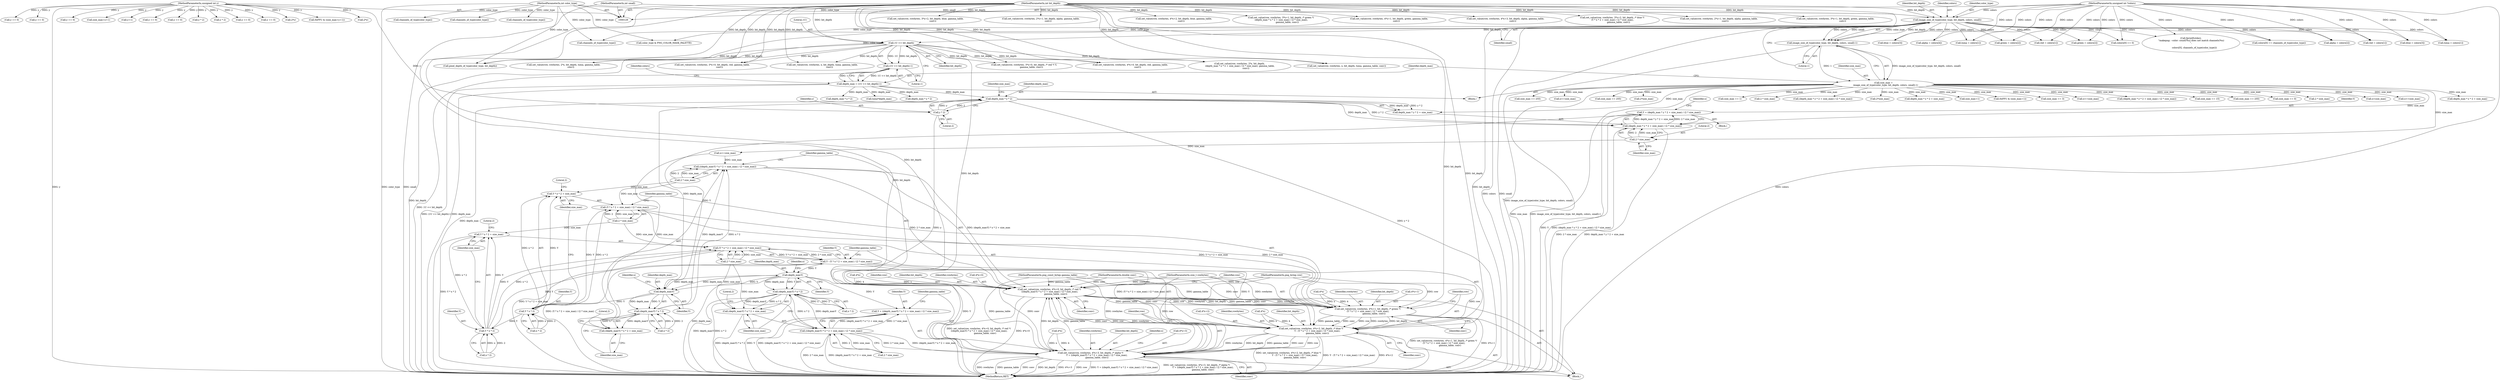 digraph "0_Android_9d4853418ab2f754c2b63e091c29c5529b8b86ca_14@integer" {
"1000659" [label="(Call,Y = (depth_max * y * 2 + size_max) / (2 * size_max))"];
"1000661" [label="(Call,(depth_max * y * 2 + size_max) / (2 * size_max))"];
"1000663" [label="(Call,depth_max * y * 2)"];
"1000155" [label="(Call,depth_max = (1U << bit_depth)-1)"];
"1000157" [label="(Call,(1U << bit_depth)-1)"];
"1000158" [label="(Call,1U << bit_depth)"];
"1000148" [label="(Call,image_size_of_type(color_type, bit_depth, colors, small))"];
"1000133" [label="(MethodParameterIn,int color_type)"];
"1000134" [label="(MethodParameterIn,int bit_depth)"];
"1000137" [label="(MethodParameterIn,unsigned int *colors)"];
"1000138" [label="(MethodParameterIn,int small)"];
"1000665" [label="(Call,y * 2)"];
"1000132" [label="(MethodParameterIn,unsigned int y)"];
"1000145" [label="(Call,size_max =\n      image_size_of_type(color_type, bit_depth, colors, small)-1)"];
"1000147" [label="(Call,image_size_of_type(color_type, bit_depth, colors, small)-1)"];
"1000669" [label="(Call,2 * size_max)"];
"1000695" [label="(Call,depth_max-Y)"];
"1000694" [label="(Call,(depth_max-Y) * x * 2)"];
"1000692" [label="(Call,((depth_max-Y) * x * 2 + size_max) / (2 * size_max))"];
"1000683" [label="(Call,set_value(row, rowbytes, 4*x+0, bit_depth, /* red */\n ((depth_max-Y) * x * 2 + size_max) / (2 * size_max),\n                  gamma_table, conv))"];
"1000707" [label="(Call,set_value(row, rowbytes, 4*x+1, bit_depth, /* green */\n (Y * x * 2 + size_max) / (2 * size_max),\n                  gamma_table, conv))"];
"1000729" [label="(Call,set_value(row, rowbytes, 4*x+2, bit_depth, /* blue */\n                  Y - (Y * x * 2 + size_max) / (2 * size_max),\n                  gamma_table, conv))"];
"1000753" [label="(Call,set_value(row, rowbytes, 4*x+3, bit_depth, /* alpha */\n                  Y + ((depth_max-Y) * x * 2 + size_max) / (2 * size_max),\n                  gamma_table, conv))"];
"1000693" [label="(Call,(depth_max-Y) * x * 2 + size_max)"];
"1000718" [label="(Call,Y * x * 2)"];
"1000716" [label="(Call,(Y * x * 2 + size_max) / (2 * size_max))"];
"1000717" [label="(Call,Y * x * 2 + size_max)"];
"1000742" [label="(Call,Y * x * 2)"];
"1000738" [label="(Call,Y - (Y * x * 2 + size_max) / (2 * size_max))"];
"1000767" [label="(Call,depth_max-Y)"];
"1000762" [label="(Call,Y + ((depth_max-Y) * x * 2 + size_max) / (2 * size_max))"];
"1000766" [label="(Call,(depth_max-Y) * x * 2)"];
"1000764" [label="(Call,((depth_max-Y) * x * 2 + size_max) / (2 * size_max))"];
"1000765" [label="(Call,(depth_max-Y) * x * 2 + size_max)"];
"1000740" [label="(Call,(Y * x * 2 + size_max) / (2 * size_max))"];
"1000741" [label="(Call,Y * x * 2 + size_max)"];
"1000432" [label="(Call,2*y)"];
"1000227" [label="(Call,y == 0)"];
"1000731" [label="(Identifier,rowbytes)"];
"1000686" [label="(Call,4*x+0)"];
"1000160" [label="(Identifier,bit_depth)"];
"1000577" [label="(Call,(depth_max * y * 2 + size_max) / (2 * size_max))"];
"1000693" [label="(Call,(depth_max-Y) * x * 2 + size_max)"];
"1000156" [label="(Identifier,depth_max)"];
"1000960" [label="(Call,green = colors[2])"];
"1000401" [label="(Call,y == 0)"];
"1000687" [label="(Call,4*x)"];
"1000330" [label="(Call,2*size_max)"];
"1000165" [label="(Identifier,colors)"];
"1000518" [label="(Call,depth_max * y * 2 + size_max)"];
"1000764" [label="(Call,((depth_max-Y) * x * 2 + size_max) / (2 * size_max))"];
"1000718" [label="(Call,Y * x * 2)"];
"1000152" [label="(Identifier,small)"];
"1000302" [label="(Call,size_max+1)"];
"1000765" [label="(Call,(depth_max-Y) * x * 2 + size_max)"];
"1001057" [label="(MethodReturn,RET)"];
"1000300" [label="(Call,0xFFU & (size_max+1))"];
"1000212" [label="(Call,size_max == 3)"];
"1000157" [label="(Call,(1U << bit_depth)-1)"];
"1000821" [label="(Call,x<=size_max)"];
"1000139" [label="(Block,)"];
"1001012" [label="(Call,set_value(row, rowbytes, 4*x+2, bit_depth, blue, gamma_table,\n                     conv))"];
"1001045" [label="(Call,fprintf(stderr,\n \"makepng: --color: count(%u) does not match channels(%u)\n\",\n\n          colors[0], channels_of_type(color_type)))"];
"1000727" [label="(Identifier,gamma_table)"];
"1000159" [label="(Literal,1U)"];
"1000747" [label="(Identifier,size_max)"];
"1000844" [label="(Call,alpha = colors[2])"];
"1000742" [label="(Call,Y * x * 2)"];
"1000723" [label="(Identifier,size_max)"];
"1000183" [label="(Call,y == 0)"];
"1000611" [label="(Call,set_value(row, rowbytes, 3*x+1, bit_depth, /* green */\n (depth_max * x * 2 + size_max) / (2 * size_max),\n                  gamma_table, conv))"];
"1000138" [label="(MethodParameterIn,int small)"];
"1000517" [label="(Call,(depth_max * y * 2 + size_max) / (2 * size_max))"];
"1000668" [label="(Identifier,size_max)"];
"1000778" [label="(Identifier,conv)"];
"1000346" [label="(Call,size_max+y+1)"];
"1001000" [label="(Call,set_value(row, rowbytes, 4*x+1, bit_depth, green, gamma_table,\n                     conv))"];
"1000348" [label="(Call,y+1)"];
"1000774" [label="(Call,2 * size_max)"];
"1000886" [label="(Call,red = colors[1])"];
"1000743" [label="(Identifier,Y)"];
"1000174" [label="(Call,pixel_depth_of_type(color_type, bit_depth))"];
"1000733" [label="(Call,4*x)"];
"1000361" [label="(Call,y == 0)"];
"1000137" [label="(MethodParameterIn,unsigned int *colors)"];
"1000234" [label="(Call,size_max == 15)"];
"1000972" [label="(Call,alpha = colors[4])"];
"1000697" [label="(Identifier,Y)"];
"1000452" [label="(Call,channels_of_type(color_type))"];
"1000744" [label="(Call,x * 2)"];
"1000763" [label="(Identifier,Y)"];
"1000716" [label="(Call,(Y * x * 2 + size_max) / (2 * size_max))"];
"1000147" [label="(Call,image_size_of_type(color_type, bit_depth, colors, small)-1)"];
"1000146" [label="(Identifier,size_max)"];
"1000838" [label="(Call,luma = colors[1])"];
"1000708" [label="(Identifier,row)"];
"1000375" [label="(Call,size_max == 255)"];
"1000684" [label="(Identifier,row)"];
"1000306" [label="(Call,size_max == 0)"];
"1000666" [label="(Identifier,y)"];
"1000525" [label="(Call,2 * size_max)"];
"1000751" [label="(Identifier,gamma_table)"];
"1000662" [label="(Call,depth_max * y * 2 + size_max)"];
"1000691" [label="(Identifier,bit_depth)"];
"1000696" [label="(Identifier,depth_max)"];
"1000710" [label="(Call,4*x+1)"];
"1001024" [label="(Call,set_value(row, rowbytes, 4*x+3, bit_depth, alpha, gamma_table,\n                     conv))"];
"1000854" [label="(Call,x<size_max)"];
"1000766" [label="(Call,(depth_max-Y) * x * 2)"];
"1000657" [label="(Block,)"];
"1000982" [label="(Call,x<=size_max)"];
"1000633" [label="(Call,set_value(row, rowbytes, 3*x+2, bit_depth, /* blue */\n (Y * x * 2 + size_max) / (2 * size_max),\n                  gamma_table, conv))"];
"1000737" [label="(Identifier,bit_depth)"];
"1000762" [label="(Call,Y + ((depth_max-Y) * x * 2 + size_max) / (2 * size_max))"];
"1000717" [label="(Call,Y * x * 2 + size_max)"];
"1000754" [label="(Identifier,row)"];
"1000578" [label="(Call,depth_max * y * 2 + size_max)"];
"1000775" [label="(Literal,2)"];
"1000773" [label="(Identifier,size_max)"];
"1000284" [label="(Call,y == 0)"];
"1000161" [label="(Literal,1)"];
"1000665" [label="(Call,y * 2)"];
"1000724" [label="(Call,2 * size_max)"];
"1000521" [label="(Call,y * 2)"];
"1000777" [label="(Identifier,gamma_table)"];
"1000496" [label="(Call,luma*depth_max)"];
"1000966" [label="(Call,blue = colors[3])"];
"1000581" [label="(Call,y * 2)"];
"1000757" [label="(Call,4*x)"];
"1000719" [label="(Identifier,Y)"];
"1000720" [label="(Call,x * 2)"];
"1000748" [label="(Call,2 * size_max)"];
"1000134" [label="(MethodParameterIn,int bit_depth)"];
"1000914" [label="(Call,set_value(row, rowbytes, 3*x+0, bit_depth, red, gamma_table,\n                     conv))"];
"1000322" [label="(Call,size_max == 255)"];
"1000729" [label="(Call,set_value(row, rowbytes, 4*x+2, bit_depth, /* blue */\n                  Y - (Y * x * 2 + size_max) / (2 * size_max),\n                  gamma_table, conv))"];
"1000677" [label="(Call,x<=size_max)"];
"1000768" [label="(Identifier,depth_max)"];
"1000908" [label="(Call,x<=size_max)"];
"1000559" [label="(Call,set_value(row, rowbytes, 2*x+1, bit_depth, alpha, gamma_table,\n                  conv))"];
"1000739" [label="(Identifier,Y)"];
"1000740" [label="(Call,(Y * x * 2 + size_max) / (2 * size_max))"];
"1000150" [label="(Identifier,bit_depth)"];
"1000682" [label="(Block,)"];
"1000755" [label="(Identifier,rowbytes)"];
"1000725" [label="(Literal,2)"];
"1000685" [label="(Identifier,rowbytes)"];
"1000151" [label="(Identifier,colors)"];
"1000826" [label="(Call,set_value(row, rowbytes, x, bit_depth, luma, gamma_table,\n                     conv))"];
"1000153" [label="(Literal,1)"];
"1000892" [label="(Call,green = colors[2])"];
"1000926" [label="(Call,set_value(row, rowbytes, 3*x+1, bit_depth, green, gamma_table,\n                     conv))"];
"1000741" [label="(Call,Y * x * 2 + size_max)"];
"1000752" [label="(Identifier,conv)"];
"1000699" [label="(Identifier,x)"];
"1000706" [label="(Identifier,conv)"];
"1000698" [label="(Call,x * 2)"];
"1000669" [label="(Call,2 * size_max)"];
"1000728" [label="(Identifier,conv)"];
"1000898" [label="(Call,blue = colors[3])"];
"1000667" [label="(Literal,2)"];
"1000705" [label="(Identifier,gamma_table)"];
"1000761" [label="(Identifier,bit_depth)"];
"1000579" [label="(Call,depth_max * y * 2)"];
"1000131" [label="(MethodParameterIn,size_t rowbytes)"];
"1000132" [label="(MethodParameterIn,unsigned int y)"];
"1000148" [label="(Call,image_size_of_type(color_type, bit_depth, colors, small))"];
"1000788" [label="(Call,color_type & PNG_COLOR_MASK_PALETTE)"];
"1000798" [label="(Call,colors[0] == channels_of_type(color_type))"];
"1000707" [label="(Call,set_value(row, rowbytes, 4*x+1, bit_depth, /* green */\n (Y * x * 2 + size_max) / (2 * size_max),\n                  gamma_table, conv))"];
"1000702" [label="(Call,2 * size_max)"];
"1000769" [label="(Identifier,Y)"];
"1000703" [label="(Literal,2)"];
"1000439" [label="(Call,y == 0)"];
"1000145" [label="(Call,size_max =\n      image_size_of_type(color_type, bit_depth, colors, small)-1)"];
"1000205" [label="(Call,y == 0)"];
"1000135" [label="(MethodParameterIn,png_const_bytep gamma_table)"];
"1000988" [label="(Call,set_value(row, rowbytes, 4*x+0, bit_depth, red, gamma_table,\n                     conv))"];
"1000770" [label="(Call,x * 2)"];
"1000130" [label="(MethodParameterIn,png_bytep row)"];
"1000539" [label="(Call,set_value(row, rowbytes, 2*x, bit_depth,\n (depth_max * x * 2 + size_max) / (2 * size_max), gamma_table,\n                  conv))"];
"1000695" [label="(Call,depth_max-Y)"];
"1000805" [label="(Call,channels_of_type(color_type))"];
"1000149" [label="(Identifier,color_type)"];
"1000681" [label="(Identifier,x)"];
"1000730" [label="(Identifier,row)"];
"1000467" [label="(Call,2*y)"];
"1000291" [label="(Call,size_max == 255)"];
"1000599" [label="(Call,set_value(row, rowbytes, 3*x+0, bit_depth, /* red */ Y,\n                     gamma_table, conv))"];
"1000732" [label="(Call,4*x+2)"];
"1000462" [label="(Call,2*size_max)"];
"1000664" [label="(Identifier,depth_max)"];
"1000519" [label="(Call,depth_max * y * 2)"];
"1000659" [label="(Call,Y = (depth_max * y * 2 + size_max) / (2 * size_max))"];
"1000660" [label="(Identifier,Y)"];
"1000753" [label="(Call,set_value(row, rowbytes, 4*x+3, bit_depth, /* alpha */\n                  Y + ((depth_max-Y) * x * 2 + size_max) / (2 * size_max),\n                  gamma_table, conv))"];
"1000163" [label="(Call,colors[0] == 0)"];
"1000190" [label="(Call,size_max == 1)"];
"1000671" [label="(Identifier,size_max)"];
"1000767" [label="(Call,depth_max-Y)"];
"1000136" [label="(MethodParameterIn,double conv)"];
"1000711" [label="(Call,4*x)"];
"1000663" [label="(Call,depth_max * y * 2)"];
"1000771" [label="(Identifier,x)"];
"1000661" [label="(Call,(depth_max * y * 2 + size_max) / (2 * size_max))"];
"1000503" [label="(Call,set_value(row, rowbytes, x, bit_depth, luma, gamma_table, conv))"];
"1000709" [label="(Identifier,rowbytes)"];
"1000756" [label="(Call,4*x+3)"];
"1000694" [label="(Call,(depth_max-Y) * x * 2)"];
"1000692" [label="(Call,((depth_max-Y) * x * 2 + size_max) / (2 * size_max))"];
"1000155" [label="(Call,depth_max = (1U << bit_depth)-1)"];
"1000133" [label="(MethodParameterIn,int color_type)"];
"1000158" [label="(Call,1U << bit_depth)"];
"1000749" [label="(Literal,2)"];
"1000585" [label="(Call,2 * size_max)"];
"1000701" [label="(Identifier,size_max)"];
"1000683" [label="(Call,set_value(row, rowbytes, 4*x+0, bit_depth, /* red */\n ((depth_max-Y) * x * 2 + size_max) / (2 * size_max),\n                  gamma_table, conv))"];
"1000344" [label="(Call,0xFFU & (size_max+y+1))"];
"1000860" [label="(Call,set_value(row, rowbytes, 2*x, bit_depth, luma, gamma_table,\n                     conv))"];
"1000802" [label="(Call,channels_of_type(color_type))"];
"1000738" [label="(Call,Y - (Y * x * 2 + size_max) / (2 * size_max))"];
"1000954" [label="(Call,red = colors[1])"];
"1000938" [label="(Call,set_value(row, rowbytes, 3*x+2, bit_depth, blue, gamma_table,\n                     conv))"];
"1000870" [label="(Call,set_value(row, rowbytes, 2*x+1, bit_depth, alpha, gamma_table,\n                     conv))"];
"1000670" [label="(Literal,2)"];
"1000675" [label="(Identifier,x)"];
"1000715" [label="(Identifier,bit_depth)"];
"1000811" [label="(Call,luma = colors[1])"];
"1001051" [label="(Call,channels_of_type(color_type))"];
"1000659" -> "1000657"  [label="AST: "];
"1000659" -> "1000661"  [label="CFG: "];
"1000660" -> "1000659"  [label="AST: "];
"1000661" -> "1000659"  [label="AST: "];
"1000675" -> "1000659"  [label="CFG: "];
"1000659" -> "1001057"  [label="DDG: Y"];
"1000659" -> "1001057"  [label="DDG: (depth_max * y * 2 + size_max) / (2 * size_max)"];
"1000661" -> "1000659"  [label="DDG: depth_max * y * 2 + size_max"];
"1000661" -> "1000659"  [label="DDG: 2 * size_max"];
"1000659" -> "1000695"  [label="DDG: Y"];
"1000661" -> "1000669"  [label="CFG: "];
"1000662" -> "1000661"  [label="AST: "];
"1000669" -> "1000661"  [label="AST: "];
"1000661" -> "1001057"  [label="DDG: depth_max * y * 2 + size_max"];
"1000661" -> "1001057"  [label="DDG: 2 * size_max"];
"1000663" -> "1000661"  [label="DDG: depth_max"];
"1000663" -> "1000661"  [label="DDG: y * 2"];
"1000145" -> "1000661"  [label="DDG: size_max"];
"1000669" -> "1000661"  [label="DDG: 2"];
"1000669" -> "1000661"  [label="DDG: size_max"];
"1000663" -> "1000662"  [label="AST: "];
"1000663" -> "1000665"  [label="CFG: "];
"1000664" -> "1000663"  [label="AST: "];
"1000665" -> "1000663"  [label="AST: "];
"1000668" -> "1000663"  [label="CFG: "];
"1000663" -> "1001057"  [label="DDG: depth_max"];
"1000663" -> "1001057"  [label="DDG: y * 2"];
"1000663" -> "1000662"  [label="DDG: depth_max"];
"1000663" -> "1000662"  [label="DDG: y * 2"];
"1000155" -> "1000663"  [label="DDG: depth_max"];
"1000665" -> "1000663"  [label="DDG: y"];
"1000665" -> "1000663"  [label="DDG: 2"];
"1000663" -> "1000695"  [label="DDG: depth_max"];
"1000155" -> "1000139"  [label="AST: "];
"1000155" -> "1000157"  [label="CFG: "];
"1000156" -> "1000155"  [label="AST: "];
"1000157" -> "1000155"  [label="AST: "];
"1000165" -> "1000155"  [label="CFG: "];
"1000155" -> "1001057"  [label="DDG: (1U << bit_depth)-1"];
"1000155" -> "1001057"  [label="DDG: depth_max"];
"1000157" -> "1000155"  [label="DDG: 1U << bit_depth"];
"1000157" -> "1000155"  [label="DDG: 1"];
"1000155" -> "1000496"  [label="DDG: depth_max"];
"1000155" -> "1000519"  [label="DDG: depth_max"];
"1000155" -> "1000579"  [label="DDG: depth_max"];
"1000157" -> "1000161"  [label="CFG: "];
"1000158" -> "1000157"  [label="AST: "];
"1000161" -> "1000157"  [label="AST: "];
"1000157" -> "1001057"  [label="DDG: 1U << bit_depth"];
"1000158" -> "1000157"  [label="DDG: 1U"];
"1000158" -> "1000157"  [label="DDG: bit_depth"];
"1000158" -> "1000160"  [label="CFG: "];
"1000159" -> "1000158"  [label="AST: "];
"1000160" -> "1000158"  [label="AST: "];
"1000161" -> "1000158"  [label="CFG: "];
"1000158" -> "1001057"  [label="DDG: bit_depth"];
"1000148" -> "1000158"  [label="DDG: bit_depth"];
"1000134" -> "1000158"  [label="DDG: bit_depth"];
"1000158" -> "1000174"  [label="DDG: bit_depth"];
"1000158" -> "1000503"  [label="DDG: bit_depth"];
"1000158" -> "1000539"  [label="DDG: bit_depth"];
"1000158" -> "1000599"  [label="DDG: bit_depth"];
"1000158" -> "1000683"  [label="DDG: bit_depth"];
"1000158" -> "1000826"  [label="DDG: bit_depth"];
"1000158" -> "1000860"  [label="DDG: bit_depth"];
"1000158" -> "1000914"  [label="DDG: bit_depth"];
"1000158" -> "1000988"  [label="DDG: bit_depth"];
"1000148" -> "1000147"  [label="AST: "];
"1000148" -> "1000152"  [label="CFG: "];
"1000149" -> "1000148"  [label="AST: "];
"1000150" -> "1000148"  [label="AST: "];
"1000151" -> "1000148"  [label="AST: "];
"1000152" -> "1000148"  [label="AST: "];
"1000153" -> "1000148"  [label="CFG: "];
"1000148" -> "1001057"  [label="DDG: colors"];
"1000148" -> "1001057"  [label="DDG: small"];
"1000148" -> "1000147"  [label="DDG: color_type"];
"1000148" -> "1000147"  [label="DDG: bit_depth"];
"1000148" -> "1000147"  [label="DDG: colors"];
"1000148" -> "1000147"  [label="DDG: small"];
"1000133" -> "1000148"  [label="DDG: color_type"];
"1000134" -> "1000148"  [label="DDG: bit_depth"];
"1000137" -> "1000148"  [label="DDG: colors"];
"1000138" -> "1000148"  [label="DDG: small"];
"1000148" -> "1000163"  [label="DDG: colors"];
"1000148" -> "1000174"  [label="DDG: color_type"];
"1000148" -> "1000452"  [label="DDG: color_type"];
"1000148" -> "1000788"  [label="DDG: color_type"];
"1000148" -> "1000798"  [label="DDG: colors"];
"1000148" -> "1000811"  [label="DDG: colors"];
"1000148" -> "1000838"  [label="DDG: colors"];
"1000148" -> "1000844"  [label="DDG: colors"];
"1000148" -> "1000886"  [label="DDG: colors"];
"1000148" -> "1000892"  [label="DDG: colors"];
"1000148" -> "1000898"  [label="DDG: colors"];
"1000148" -> "1000954"  [label="DDG: colors"];
"1000148" -> "1000960"  [label="DDG: colors"];
"1000148" -> "1000966"  [label="DDG: colors"];
"1000148" -> "1000972"  [label="DDG: colors"];
"1000148" -> "1001045"  [label="DDG: colors"];
"1000133" -> "1000129"  [label="AST: "];
"1000133" -> "1001057"  [label="DDG: color_type"];
"1000133" -> "1000174"  [label="DDG: color_type"];
"1000133" -> "1000452"  [label="DDG: color_type"];
"1000133" -> "1000788"  [label="DDG: color_type"];
"1000133" -> "1000802"  [label="DDG: color_type"];
"1000133" -> "1000805"  [label="DDG: color_type"];
"1000133" -> "1001051"  [label="DDG: color_type"];
"1000134" -> "1000129"  [label="AST: "];
"1000134" -> "1001057"  [label="DDG: bit_depth"];
"1000134" -> "1000174"  [label="DDG: bit_depth"];
"1000134" -> "1000503"  [label="DDG: bit_depth"];
"1000134" -> "1000539"  [label="DDG: bit_depth"];
"1000134" -> "1000559"  [label="DDG: bit_depth"];
"1000134" -> "1000599"  [label="DDG: bit_depth"];
"1000134" -> "1000611"  [label="DDG: bit_depth"];
"1000134" -> "1000633"  [label="DDG: bit_depth"];
"1000134" -> "1000683"  [label="DDG: bit_depth"];
"1000134" -> "1000707"  [label="DDG: bit_depth"];
"1000134" -> "1000729"  [label="DDG: bit_depth"];
"1000134" -> "1000753"  [label="DDG: bit_depth"];
"1000134" -> "1000826"  [label="DDG: bit_depth"];
"1000134" -> "1000860"  [label="DDG: bit_depth"];
"1000134" -> "1000870"  [label="DDG: bit_depth"];
"1000134" -> "1000914"  [label="DDG: bit_depth"];
"1000134" -> "1000926"  [label="DDG: bit_depth"];
"1000134" -> "1000938"  [label="DDG: bit_depth"];
"1000134" -> "1000988"  [label="DDG: bit_depth"];
"1000134" -> "1001000"  [label="DDG: bit_depth"];
"1000134" -> "1001012"  [label="DDG: bit_depth"];
"1000134" -> "1001024"  [label="DDG: bit_depth"];
"1000137" -> "1000129"  [label="AST: "];
"1000137" -> "1001057"  [label="DDG: colors"];
"1000137" -> "1000163"  [label="DDG: colors"];
"1000137" -> "1000798"  [label="DDG: colors"];
"1000137" -> "1000811"  [label="DDG: colors"];
"1000137" -> "1000838"  [label="DDG: colors"];
"1000137" -> "1000844"  [label="DDG: colors"];
"1000137" -> "1000886"  [label="DDG: colors"];
"1000137" -> "1000892"  [label="DDG: colors"];
"1000137" -> "1000898"  [label="DDG: colors"];
"1000137" -> "1000954"  [label="DDG: colors"];
"1000137" -> "1000960"  [label="DDG: colors"];
"1000137" -> "1000966"  [label="DDG: colors"];
"1000137" -> "1000972"  [label="DDG: colors"];
"1000137" -> "1001045"  [label="DDG: colors"];
"1000138" -> "1000129"  [label="AST: "];
"1000138" -> "1001057"  [label="DDG: small"];
"1000665" -> "1000667"  [label="CFG: "];
"1000666" -> "1000665"  [label="AST: "];
"1000667" -> "1000665"  [label="AST: "];
"1000665" -> "1001057"  [label="DDG: y"];
"1000132" -> "1000665"  [label="DDG: y"];
"1000132" -> "1000129"  [label="AST: "];
"1000132" -> "1001057"  [label="DDG: y"];
"1000132" -> "1000183"  [label="DDG: y"];
"1000132" -> "1000205"  [label="DDG: y"];
"1000132" -> "1000227"  [label="DDG: y"];
"1000132" -> "1000284"  [label="DDG: y"];
"1000132" -> "1000344"  [label="DDG: y"];
"1000132" -> "1000346"  [label="DDG: y"];
"1000132" -> "1000348"  [label="DDG: y"];
"1000132" -> "1000361"  [label="DDG: y"];
"1000132" -> "1000401"  [label="DDG: y"];
"1000132" -> "1000432"  [label="DDG: y"];
"1000132" -> "1000439"  [label="DDG: y"];
"1000132" -> "1000467"  [label="DDG: y"];
"1000132" -> "1000521"  [label="DDG: y"];
"1000132" -> "1000581"  [label="DDG: y"];
"1000145" -> "1000139"  [label="AST: "];
"1000145" -> "1000147"  [label="CFG: "];
"1000146" -> "1000145"  [label="AST: "];
"1000147" -> "1000145"  [label="AST: "];
"1000156" -> "1000145"  [label="CFG: "];
"1000145" -> "1001057"  [label="DDG: size_max"];
"1000145" -> "1001057"  [label="DDG: image_size_of_type(color_type, bit_depth, colors, small)-1"];
"1000147" -> "1000145"  [label="DDG: image_size_of_type(color_type, bit_depth, colors, small)"];
"1000147" -> "1000145"  [label="DDG: 1"];
"1000145" -> "1000190"  [label="DDG: size_max"];
"1000145" -> "1000212"  [label="DDG: size_max"];
"1000145" -> "1000234"  [label="DDG: size_max"];
"1000145" -> "1000291"  [label="DDG: size_max"];
"1000145" -> "1000300"  [label="DDG: size_max"];
"1000145" -> "1000302"  [label="DDG: size_max"];
"1000145" -> "1000306"  [label="DDG: size_max"];
"1000145" -> "1000322"  [label="DDG: size_max"];
"1000145" -> "1000330"  [label="DDG: size_max"];
"1000145" -> "1000375"  [label="DDG: size_max"];
"1000145" -> "1000462"  [label="DDG: size_max"];
"1000145" -> "1000517"  [label="DDG: size_max"];
"1000145" -> "1000518"  [label="DDG: size_max"];
"1000145" -> "1000525"  [label="DDG: size_max"];
"1000145" -> "1000577"  [label="DDG: size_max"];
"1000145" -> "1000578"  [label="DDG: size_max"];
"1000145" -> "1000585"  [label="DDG: size_max"];
"1000145" -> "1000662"  [label="DDG: size_max"];
"1000145" -> "1000669"  [label="DDG: size_max"];
"1000145" -> "1000821"  [label="DDG: size_max"];
"1000145" -> "1000854"  [label="DDG: size_max"];
"1000145" -> "1000908"  [label="DDG: size_max"];
"1000145" -> "1000982"  [label="DDG: size_max"];
"1000147" -> "1000153"  [label="CFG: "];
"1000153" -> "1000147"  [label="AST: "];
"1000147" -> "1001057"  [label="DDG: image_size_of_type(color_type, bit_depth, colors, small)"];
"1000669" -> "1000671"  [label="CFG: "];
"1000670" -> "1000669"  [label="AST: "];
"1000671" -> "1000669"  [label="AST: "];
"1000669" -> "1000677"  [label="DDG: size_max"];
"1000695" -> "1000694"  [label="AST: "];
"1000695" -> "1000697"  [label="CFG: "];
"1000696" -> "1000695"  [label="AST: "];
"1000697" -> "1000695"  [label="AST: "];
"1000699" -> "1000695"  [label="CFG: "];
"1000695" -> "1000694"  [label="DDG: depth_max"];
"1000695" -> "1000694"  [label="DDG: Y"];
"1000767" -> "1000695"  [label="DDG: depth_max"];
"1000767" -> "1000695"  [label="DDG: Y"];
"1000695" -> "1000718"  [label="DDG: Y"];
"1000695" -> "1000767"  [label="DDG: depth_max"];
"1000694" -> "1000693"  [label="AST: "];
"1000694" -> "1000698"  [label="CFG: "];
"1000698" -> "1000694"  [label="AST: "];
"1000701" -> "1000694"  [label="CFG: "];
"1000694" -> "1000692"  [label="DDG: depth_max-Y"];
"1000694" -> "1000692"  [label="DDG: x * 2"];
"1000694" -> "1000693"  [label="DDG: depth_max-Y"];
"1000694" -> "1000693"  [label="DDG: x * 2"];
"1000698" -> "1000694"  [label="DDG: x"];
"1000698" -> "1000694"  [label="DDG: 2"];
"1000692" -> "1000683"  [label="AST: "];
"1000692" -> "1000702"  [label="CFG: "];
"1000693" -> "1000692"  [label="AST: "];
"1000702" -> "1000692"  [label="AST: "];
"1000705" -> "1000692"  [label="CFG: "];
"1000692" -> "1000683"  [label="DDG: (depth_max-Y) * x * 2 + size_max"];
"1000692" -> "1000683"  [label="DDG: 2 * size_max"];
"1000677" -> "1000692"  [label="DDG: size_max"];
"1000702" -> "1000692"  [label="DDG: 2"];
"1000702" -> "1000692"  [label="DDG: size_max"];
"1000683" -> "1000682"  [label="AST: "];
"1000683" -> "1000706"  [label="CFG: "];
"1000684" -> "1000683"  [label="AST: "];
"1000685" -> "1000683"  [label="AST: "];
"1000686" -> "1000683"  [label="AST: "];
"1000691" -> "1000683"  [label="AST: "];
"1000705" -> "1000683"  [label="AST: "];
"1000706" -> "1000683"  [label="AST: "];
"1000708" -> "1000683"  [label="CFG: "];
"1000683" -> "1001057"  [label="DDG: set_value(row, rowbytes, 4*x+0, bit_depth, /* red */\n ((depth_max-Y) * x * 2 + size_max) / (2 * size_max),\n                  gamma_table, conv)"];
"1000683" -> "1001057"  [label="DDG: 4*x+0"];
"1000753" -> "1000683"  [label="DDG: row"];
"1000753" -> "1000683"  [label="DDG: rowbytes"];
"1000753" -> "1000683"  [label="DDG: bit_depth"];
"1000753" -> "1000683"  [label="DDG: gamma_table"];
"1000753" -> "1000683"  [label="DDG: conv"];
"1000130" -> "1000683"  [label="DDG: row"];
"1000131" -> "1000683"  [label="DDG: rowbytes"];
"1000687" -> "1000683"  [label="DDG: 4"];
"1000687" -> "1000683"  [label="DDG: x"];
"1000135" -> "1000683"  [label="DDG: gamma_table"];
"1000136" -> "1000683"  [label="DDG: conv"];
"1000683" -> "1000707"  [label="DDG: row"];
"1000683" -> "1000707"  [label="DDG: rowbytes"];
"1000683" -> "1000707"  [label="DDG: bit_depth"];
"1000683" -> "1000707"  [label="DDG: gamma_table"];
"1000683" -> "1000707"  [label="DDG: conv"];
"1000707" -> "1000682"  [label="AST: "];
"1000707" -> "1000728"  [label="CFG: "];
"1000708" -> "1000707"  [label="AST: "];
"1000709" -> "1000707"  [label="AST: "];
"1000710" -> "1000707"  [label="AST: "];
"1000715" -> "1000707"  [label="AST: "];
"1000716" -> "1000707"  [label="AST: "];
"1000727" -> "1000707"  [label="AST: "];
"1000728" -> "1000707"  [label="AST: "];
"1000730" -> "1000707"  [label="CFG: "];
"1000707" -> "1001057"  [label="DDG: 4*x+1"];
"1000707" -> "1001057"  [label="DDG: set_value(row, rowbytes, 4*x+1, bit_depth, /* green */\n (Y * x * 2 + size_max) / (2 * size_max),\n                  gamma_table, conv)"];
"1000130" -> "1000707"  [label="DDG: row"];
"1000131" -> "1000707"  [label="DDG: rowbytes"];
"1000711" -> "1000707"  [label="DDG: 4"];
"1000711" -> "1000707"  [label="DDG: x"];
"1000716" -> "1000707"  [label="DDG: Y * x * 2 + size_max"];
"1000716" -> "1000707"  [label="DDG: 2 * size_max"];
"1000135" -> "1000707"  [label="DDG: gamma_table"];
"1000136" -> "1000707"  [label="DDG: conv"];
"1000707" -> "1000729"  [label="DDG: row"];
"1000707" -> "1000729"  [label="DDG: rowbytes"];
"1000707" -> "1000729"  [label="DDG: bit_depth"];
"1000707" -> "1000729"  [label="DDG: gamma_table"];
"1000707" -> "1000729"  [label="DDG: conv"];
"1000729" -> "1000682"  [label="AST: "];
"1000729" -> "1000752"  [label="CFG: "];
"1000730" -> "1000729"  [label="AST: "];
"1000731" -> "1000729"  [label="AST: "];
"1000732" -> "1000729"  [label="AST: "];
"1000737" -> "1000729"  [label="AST: "];
"1000738" -> "1000729"  [label="AST: "];
"1000751" -> "1000729"  [label="AST: "];
"1000752" -> "1000729"  [label="AST: "];
"1000754" -> "1000729"  [label="CFG: "];
"1000729" -> "1001057"  [label="DDG: set_value(row, rowbytes, 4*x+2, bit_depth, /* blue */\n                  Y - (Y * x * 2 + size_max) / (2 * size_max),\n                  gamma_table, conv)"];
"1000729" -> "1001057"  [label="DDG: Y - (Y * x * 2 + size_max) / (2 * size_max)"];
"1000729" -> "1001057"  [label="DDG: 4*x+2"];
"1000130" -> "1000729"  [label="DDG: row"];
"1000131" -> "1000729"  [label="DDG: rowbytes"];
"1000733" -> "1000729"  [label="DDG: 4"];
"1000733" -> "1000729"  [label="DDG: x"];
"1000738" -> "1000729"  [label="DDG: Y"];
"1000738" -> "1000729"  [label="DDG: (Y * x * 2 + size_max) / (2 * size_max)"];
"1000135" -> "1000729"  [label="DDG: gamma_table"];
"1000136" -> "1000729"  [label="DDG: conv"];
"1000729" -> "1000753"  [label="DDG: row"];
"1000729" -> "1000753"  [label="DDG: rowbytes"];
"1000729" -> "1000753"  [label="DDG: bit_depth"];
"1000729" -> "1000753"  [label="DDG: gamma_table"];
"1000729" -> "1000753"  [label="DDG: conv"];
"1000753" -> "1000682"  [label="AST: "];
"1000753" -> "1000778"  [label="CFG: "];
"1000754" -> "1000753"  [label="AST: "];
"1000755" -> "1000753"  [label="AST: "];
"1000756" -> "1000753"  [label="AST: "];
"1000761" -> "1000753"  [label="AST: "];
"1000762" -> "1000753"  [label="AST: "];
"1000777" -> "1000753"  [label="AST: "];
"1000778" -> "1000753"  [label="AST: "];
"1000681" -> "1000753"  [label="CFG: "];
"1000753" -> "1001057"  [label="DDG: row"];
"1000753" -> "1001057"  [label="DDG: Y + ((depth_max-Y) * x * 2 + size_max) / (2 * size_max)"];
"1000753" -> "1001057"  [label="DDG: set_value(row, rowbytes, 4*x+3, bit_depth, /* alpha */\n                  Y + ((depth_max-Y) * x * 2 + size_max) / (2 * size_max),\n                  gamma_table, conv)"];
"1000753" -> "1001057"  [label="DDG: rowbytes"];
"1000753" -> "1001057"  [label="DDG: gamma_table"];
"1000753" -> "1001057"  [label="DDG: conv"];
"1000753" -> "1001057"  [label="DDG: bit_depth"];
"1000753" -> "1001057"  [label="DDG: 4*x+3"];
"1000130" -> "1000753"  [label="DDG: row"];
"1000131" -> "1000753"  [label="DDG: rowbytes"];
"1000757" -> "1000753"  [label="DDG: 4"];
"1000757" -> "1000753"  [label="DDG: x"];
"1000767" -> "1000753"  [label="DDG: Y"];
"1000764" -> "1000753"  [label="DDG: (depth_max-Y) * x * 2 + size_max"];
"1000764" -> "1000753"  [label="DDG: 2 * size_max"];
"1000135" -> "1000753"  [label="DDG: gamma_table"];
"1000136" -> "1000753"  [label="DDG: conv"];
"1000693" -> "1000701"  [label="CFG: "];
"1000701" -> "1000693"  [label="AST: "];
"1000703" -> "1000693"  [label="CFG: "];
"1000677" -> "1000693"  [label="DDG: size_max"];
"1000718" -> "1000717"  [label="AST: "];
"1000718" -> "1000720"  [label="CFG: "];
"1000719" -> "1000718"  [label="AST: "];
"1000720" -> "1000718"  [label="AST: "];
"1000723" -> "1000718"  [label="CFG: "];
"1000718" -> "1000716"  [label="DDG: Y"];
"1000718" -> "1000716"  [label="DDG: x * 2"];
"1000718" -> "1000717"  [label="DDG: Y"];
"1000718" -> "1000717"  [label="DDG: x * 2"];
"1000720" -> "1000718"  [label="DDG: x"];
"1000720" -> "1000718"  [label="DDG: 2"];
"1000718" -> "1000742"  [label="DDG: Y"];
"1000716" -> "1000724"  [label="CFG: "];
"1000717" -> "1000716"  [label="AST: "];
"1000724" -> "1000716"  [label="AST: "];
"1000727" -> "1000716"  [label="CFG: "];
"1000702" -> "1000716"  [label="DDG: size_max"];
"1000724" -> "1000716"  [label="DDG: 2"];
"1000724" -> "1000716"  [label="DDG: size_max"];
"1000717" -> "1000723"  [label="CFG: "];
"1000723" -> "1000717"  [label="AST: "];
"1000725" -> "1000717"  [label="CFG: "];
"1000702" -> "1000717"  [label="DDG: size_max"];
"1000742" -> "1000741"  [label="AST: "];
"1000742" -> "1000744"  [label="CFG: "];
"1000743" -> "1000742"  [label="AST: "];
"1000744" -> "1000742"  [label="AST: "];
"1000747" -> "1000742"  [label="CFG: "];
"1000742" -> "1000738"  [label="DDG: Y"];
"1000742" -> "1000740"  [label="DDG: Y"];
"1000742" -> "1000740"  [label="DDG: x * 2"];
"1000742" -> "1000741"  [label="DDG: Y"];
"1000742" -> "1000741"  [label="DDG: x * 2"];
"1000744" -> "1000742"  [label="DDG: x"];
"1000744" -> "1000742"  [label="DDG: 2"];
"1000738" -> "1000740"  [label="CFG: "];
"1000739" -> "1000738"  [label="AST: "];
"1000740" -> "1000738"  [label="AST: "];
"1000751" -> "1000738"  [label="CFG: "];
"1000738" -> "1001057"  [label="DDG: (Y * x * 2 + size_max) / (2 * size_max)"];
"1000740" -> "1000738"  [label="DDG: Y * x * 2 + size_max"];
"1000740" -> "1000738"  [label="DDG: 2 * size_max"];
"1000738" -> "1000767"  [label="DDG: Y"];
"1000767" -> "1000766"  [label="AST: "];
"1000767" -> "1000769"  [label="CFG: "];
"1000768" -> "1000767"  [label="AST: "];
"1000769" -> "1000767"  [label="AST: "];
"1000771" -> "1000767"  [label="CFG: "];
"1000767" -> "1001057"  [label="DDG: depth_max"];
"1000767" -> "1000762"  [label="DDG: Y"];
"1000767" -> "1000766"  [label="DDG: depth_max"];
"1000767" -> "1000766"  [label="DDG: Y"];
"1000762" -> "1000764"  [label="CFG: "];
"1000763" -> "1000762"  [label="AST: "];
"1000764" -> "1000762"  [label="AST: "];
"1000777" -> "1000762"  [label="CFG: "];
"1000762" -> "1001057"  [label="DDG: Y"];
"1000762" -> "1001057"  [label="DDG: ((depth_max-Y) * x * 2 + size_max) / (2 * size_max)"];
"1000764" -> "1000762"  [label="DDG: (depth_max-Y) * x * 2 + size_max"];
"1000764" -> "1000762"  [label="DDG: 2 * size_max"];
"1000766" -> "1000765"  [label="AST: "];
"1000766" -> "1000770"  [label="CFG: "];
"1000770" -> "1000766"  [label="AST: "];
"1000773" -> "1000766"  [label="CFG: "];
"1000766" -> "1001057"  [label="DDG: depth_max-Y"];
"1000766" -> "1001057"  [label="DDG: x * 2"];
"1000766" -> "1000764"  [label="DDG: depth_max-Y"];
"1000766" -> "1000764"  [label="DDG: x * 2"];
"1000766" -> "1000765"  [label="DDG: depth_max-Y"];
"1000766" -> "1000765"  [label="DDG: x * 2"];
"1000770" -> "1000766"  [label="DDG: x"];
"1000770" -> "1000766"  [label="DDG: 2"];
"1000764" -> "1000774"  [label="CFG: "];
"1000765" -> "1000764"  [label="AST: "];
"1000774" -> "1000764"  [label="AST: "];
"1000764" -> "1001057"  [label="DDG: 2 * size_max"];
"1000764" -> "1001057"  [label="DDG: (depth_max-Y) * x * 2 + size_max"];
"1000748" -> "1000764"  [label="DDG: size_max"];
"1000774" -> "1000764"  [label="DDG: 2"];
"1000774" -> "1000764"  [label="DDG: size_max"];
"1000765" -> "1000773"  [label="CFG: "];
"1000773" -> "1000765"  [label="AST: "];
"1000775" -> "1000765"  [label="CFG: "];
"1000765" -> "1001057"  [label="DDG: (depth_max-Y) * x * 2"];
"1000748" -> "1000765"  [label="DDG: size_max"];
"1000740" -> "1000748"  [label="CFG: "];
"1000741" -> "1000740"  [label="AST: "];
"1000748" -> "1000740"  [label="AST: "];
"1000740" -> "1001057"  [label="DDG: Y * x * 2 + size_max"];
"1000724" -> "1000740"  [label="DDG: size_max"];
"1000748" -> "1000740"  [label="DDG: 2"];
"1000748" -> "1000740"  [label="DDG: size_max"];
"1000741" -> "1000747"  [label="CFG: "];
"1000747" -> "1000741"  [label="AST: "];
"1000749" -> "1000741"  [label="CFG: "];
"1000741" -> "1001057"  [label="DDG: Y * x * 2"];
"1000724" -> "1000741"  [label="DDG: size_max"];
}
